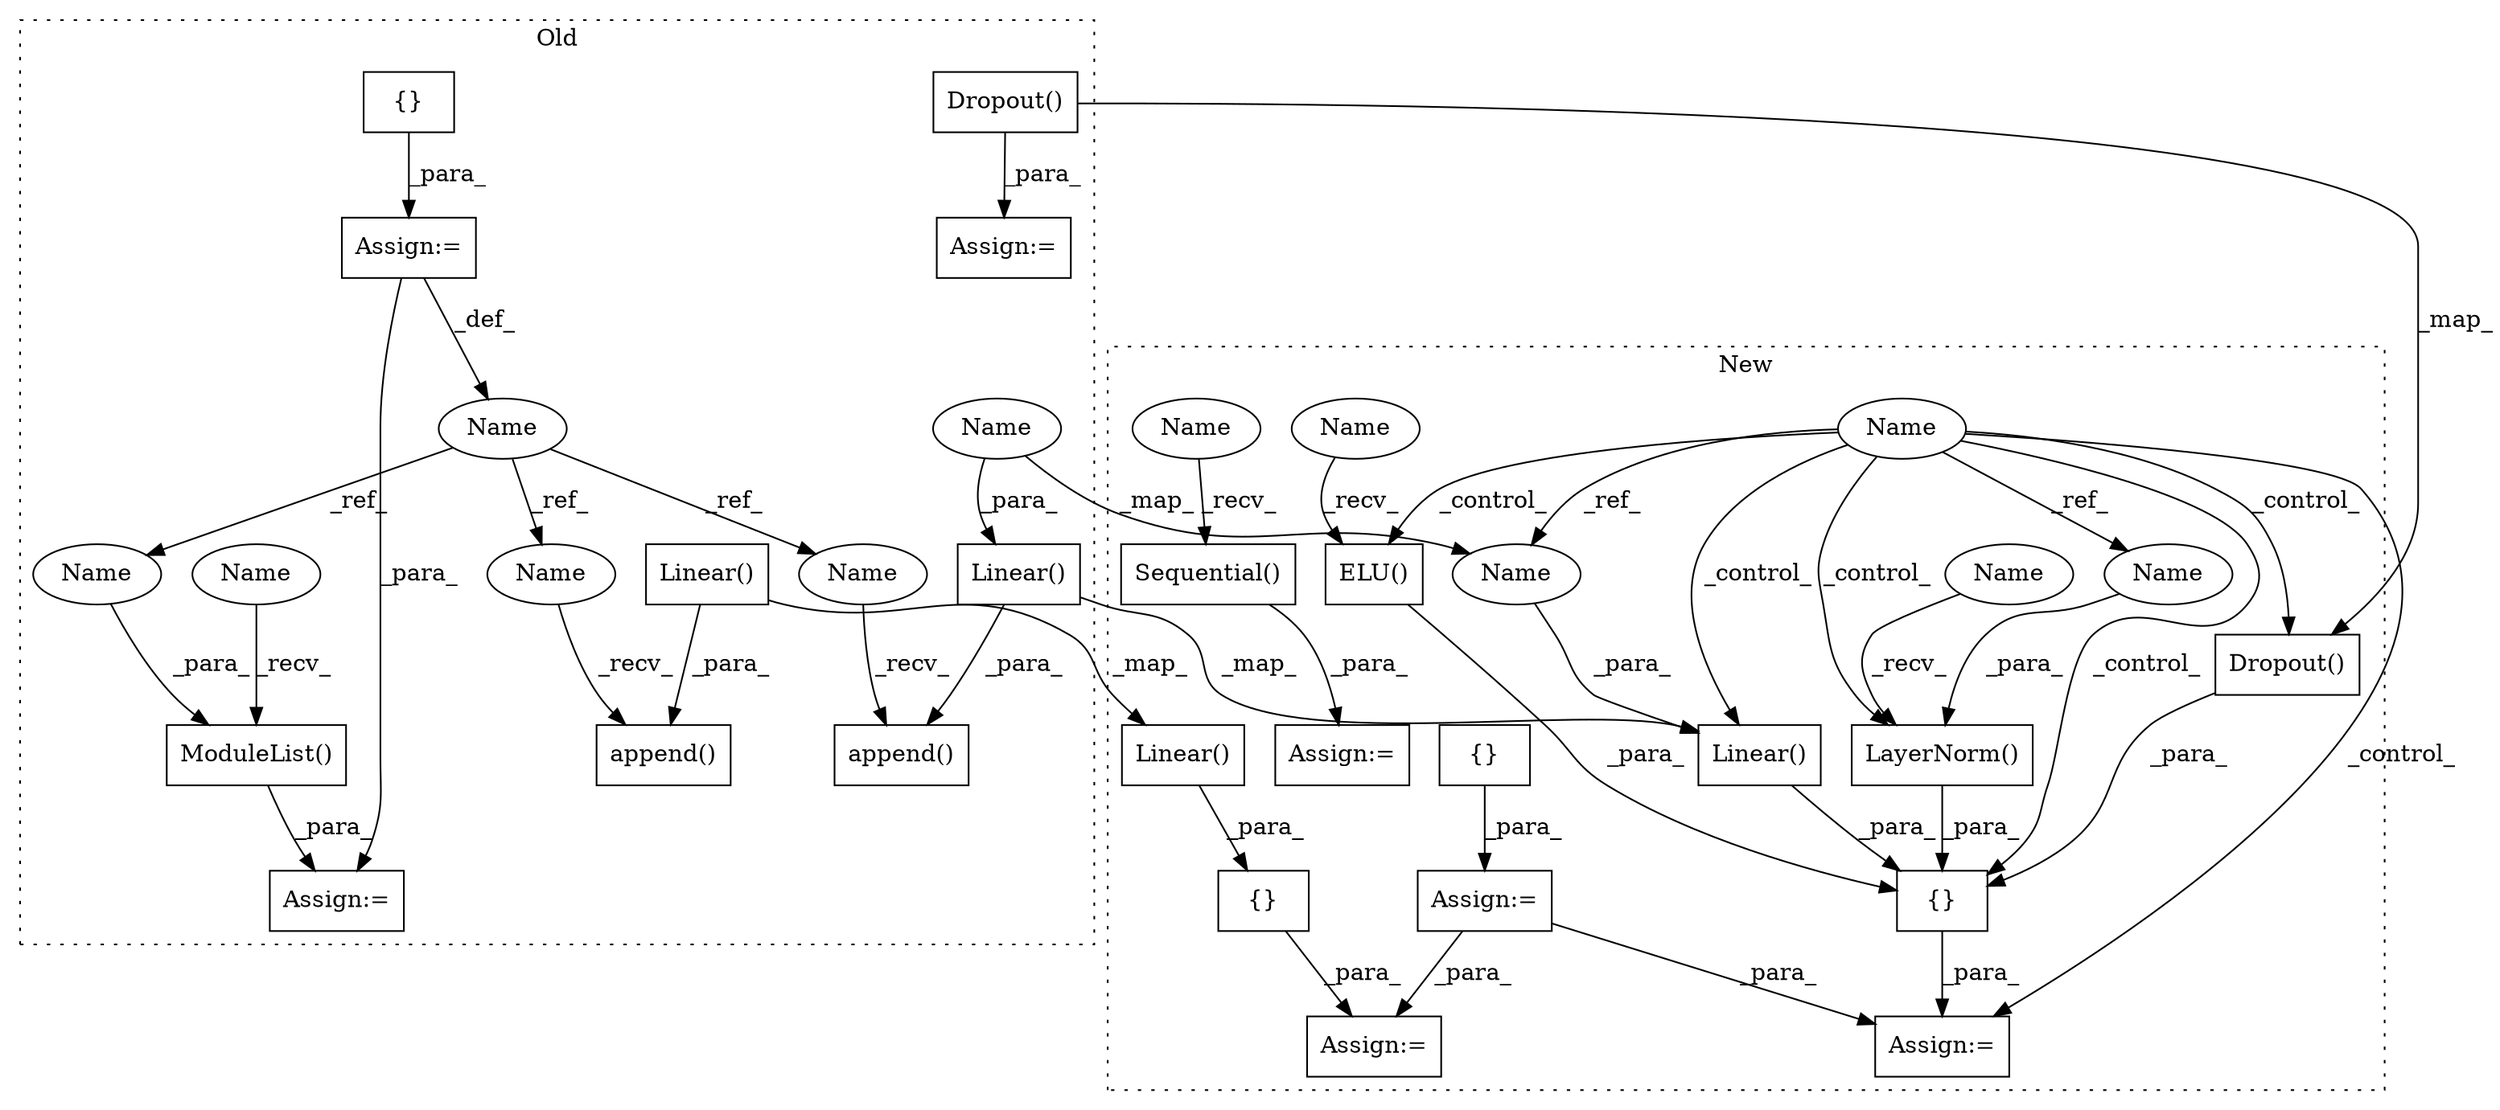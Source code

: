 digraph G {
subgraph cluster0 {
1 [label="ModuleList()" a="75" s="4738,4759" l="14,1" shape="box"];
4 [label="Linear()" a="75" s="4641,4655" l="10,1" shape="box"];
7 [label="Assign:=" a="68" s="4735" l="3" shape="box"];
10 [label="{}" a="59" s="4586,4586" l="2,1" shape="box"];
11 [label="Linear()" a="75" s="4699,4717" l="10,1" shape="box"];
14 [label="append()" a="75" s="4626,4656" l="15,1" shape="box"];
16 [label="Dropout()" a="75" s="4221" l="26" shape="box"];
17 [label="append()" a="75" s="4684,4718" l="15,1" shape="box"];
18 [label="Name" a="87" s="4576" l="7" shape="ellipse"];
22 [label="Assign:=" a="68" s="4583" l="3" shape="box"];
24 [label="Assign:=" a="68" s="4218" l="3" shape="box"];
28 [label="Name" a="87" s="4654" l="1" shape="ellipse"];
29 [label="Name" a="87" s="4752" l="7" shape="ellipse"];
30 [label="Name" a="87" s="4626" l="7" shape="ellipse"];
31 [label="Name" a="87" s="4684" l="7" shape="ellipse"];
32 [label="Name" a="87" s="4738" l="2" shape="ellipse"];
label = "Old";
style="dotted";
}
subgraph cluster1 {
2 [label="LayerNorm()" a="75" s="4538,4552" l="13,1" shape="box"];
3 [label="{}" a="59" s="4485,4624" l="19,0" shape="box"];
5 [label="Linear()" a="75" s="4504,4518" l="10,1" shape="box"];
6 [label="Sequential()" a="75" s="4726,4741" l="14,2" shape="box"];
8 [label="Assign:=" a="68" s="4723" l="3" shape="box"];
9 [label="Name" a="87" s="4455" l="1" shape="ellipse"];
12 [label="Linear()" a="75" s="4660,4678" l="10,1" shape="box"];
13 [label="{}" a="59" s="4658,4679" l="2,0" shape="box"];
15 [label="Dropout()" a="75" s="4598" l="26" shape="box"];
19 [label="Assign:=" a="68" s="4481" l="4" shape="box"];
20 [label="{}" a="59" s="4440,4440" l="2,1" shape="box"];
21 [label="Assign:=" a="68" s="4654" l="4" shape="box"];
23 [label="Assign:=" a="68" s="4437" l="3" shape="box"];
25 [label="ELU()" a="75" s="4571" l="8" shape="box"];
26 [label="Name" a="87" s="4517" l="1" shape="ellipse"];
27 [label="Name" a="87" s="4551" l="1" shape="ellipse"];
33 [label="Name" a="87" s="4726" l="2" shape="ellipse"];
34 [label="Name" a="87" s="4571" l="2" shape="ellipse"];
35 [label="Name" a="87" s="4538" l="2" shape="ellipse"];
label = "New";
style="dotted";
}
1 -> 7 [label="_para_"];
2 -> 3 [label="_para_"];
3 -> 19 [label="_para_"];
4 -> 14 [label="_para_"];
4 -> 5 [label="_map_"];
5 -> 3 [label="_para_"];
6 -> 8 [label="_para_"];
9 -> 26 [label="_ref_"];
9 -> 3 [label="_control_"];
9 -> 15 [label="_control_"];
9 -> 27 [label="_ref_"];
9 -> 19 [label="_control_"];
9 -> 25 [label="_control_"];
9 -> 2 [label="_control_"];
9 -> 5 [label="_control_"];
10 -> 22 [label="_para_"];
11 -> 12 [label="_map_"];
11 -> 17 [label="_para_"];
12 -> 13 [label="_para_"];
13 -> 21 [label="_para_"];
15 -> 3 [label="_para_"];
16 -> 24 [label="_para_"];
16 -> 15 [label="_map_"];
18 -> 30 [label="_ref_"];
18 -> 31 [label="_ref_"];
18 -> 29 [label="_ref_"];
20 -> 23 [label="_para_"];
22 -> 18 [label="_def_"];
22 -> 7 [label="_para_"];
23 -> 21 [label="_para_"];
23 -> 19 [label="_para_"];
25 -> 3 [label="_para_"];
26 -> 5 [label="_para_"];
27 -> 2 [label="_para_"];
28 -> 26 [label="_map_"];
28 -> 4 [label="_para_"];
29 -> 1 [label="_para_"];
30 -> 14 [label="_recv_"];
31 -> 17 [label="_recv_"];
32 -> 1 [label="_recv_"];
33 -> 6 [label="_recv_"];
34 -> 25 [label="_recv_"];
35 -> 2 [label="_recv_"];
}